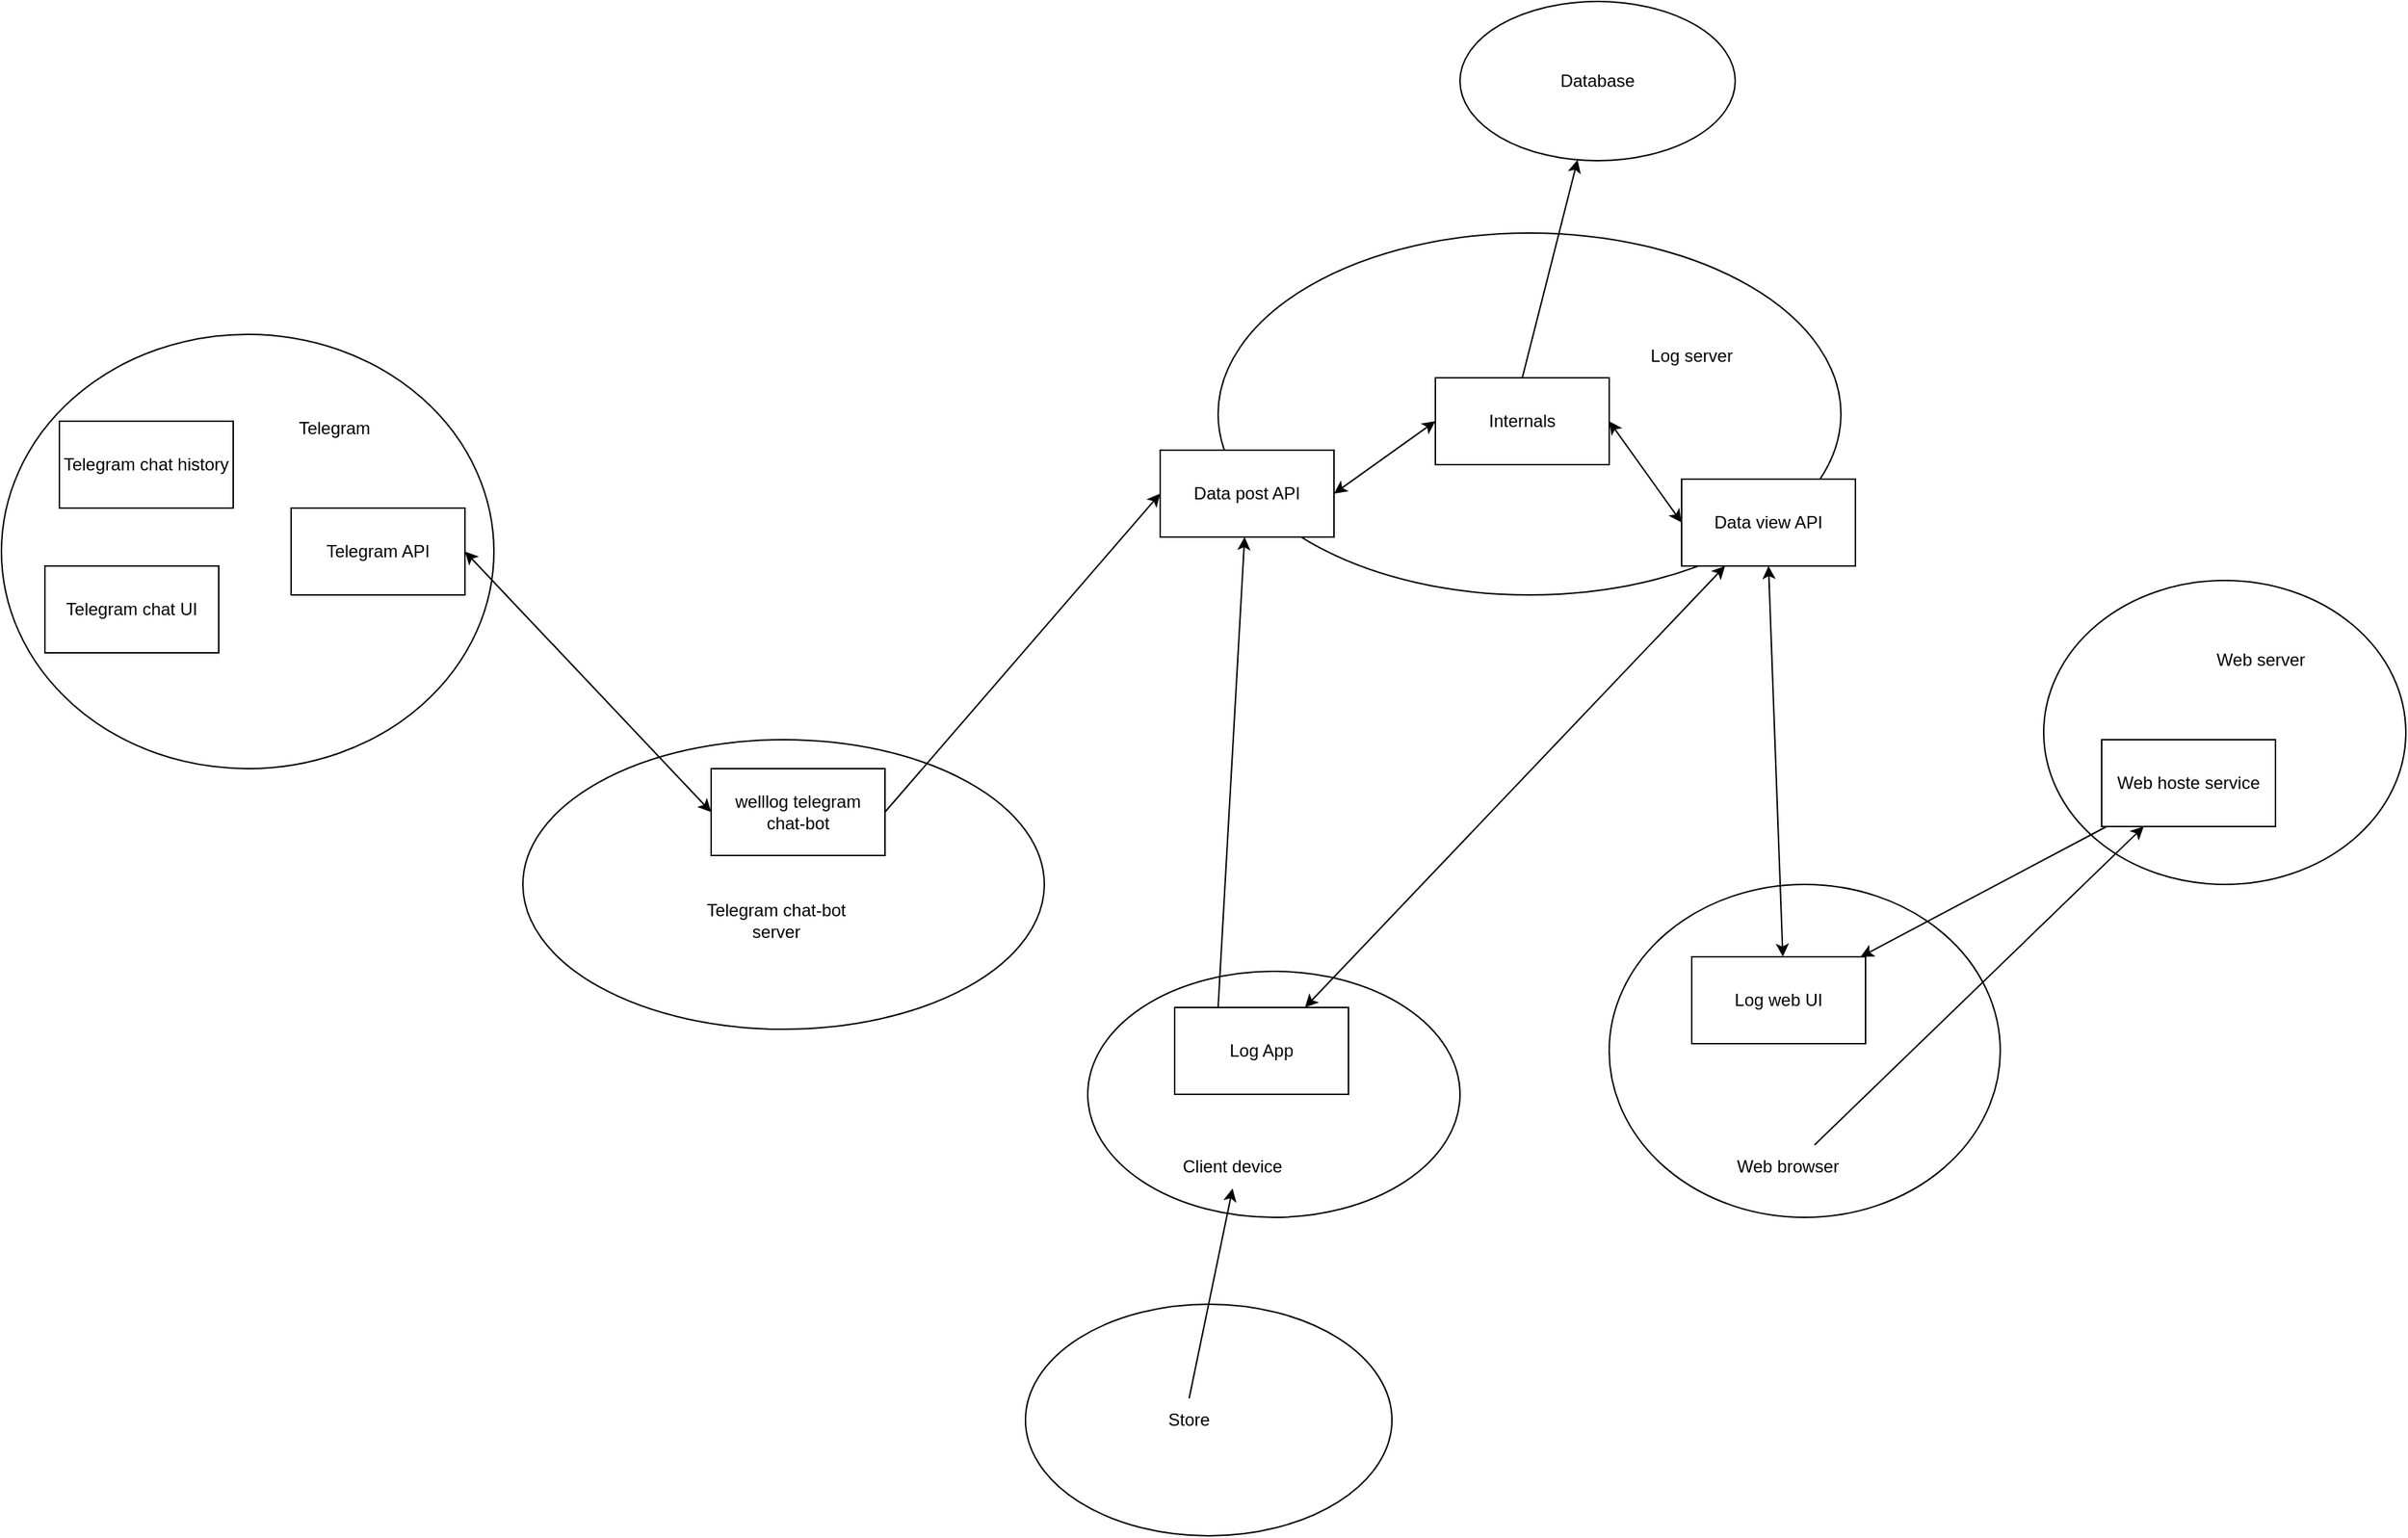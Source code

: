 <mxfile version="21.1.2" type="github" pages="2">
  <diagram name="App components" id="lCMRPWak-l99gqr__HIk">
    <mxGraphModel dx="813" dy="2799" grid="1" gridSize="10" guides="1" tooltips="1" connect="1" arrows="1" fold="1" page="1" pageScale="1" pageWidth="1654" pageHeight="2336" math="0" shadow="0">
      <root>
        <mxCell id="0" />
        <mxCell id="1" parent="0" />
        <mxCell id="uBTQGI4SKc7psDHaQZI_-4" value="" style="ellipse;whiteSpace=wrap;html=1;" parent="1" vertex="1">
          <mxGeometry x="360" y="80" width="360" height="200" as="geometry" />
        </mxCell>
        <mxCell id="ZEpah68i9C4C2sU9uKjD-15" value="" style="ellipse;whiteSpace=wrap;html=1;" parent="1" vertex="1">
          <mxGeometry x="840" y="-270" width="430" height="250" as="geometry" />
        </mxCell>
        <mxCell id="ZEpah68i9C4C2sU9uKjD-8" value="" style="ellipse;whiteSpace=wrap;html=1;" parent="1" vertex="1">
          <mxGeometry x="1110" y="180" width="270" height="230" as="geometry" />
        </mxCell>
        <mxCell id="4o0hdnLatyUBeNMG3Ewm-8" value="" style="ellipse;whiteSpace=wrap;html=1;" parent="1" vertex="1">
          <mxGeometry y="-200" width="340" height="300" as="geometry" />
        </mxCell>
        <mxCell id="4o0hdnLatyUBeNMG3Ewm-1" value="Telegram chat history" style="rounded=0;whiteSpace=wrap;html=1;" parent="1" vertex="1">
          <mxGeometry x="40" y="-140" width="120" height="60" as="geometry" />
        </mxCell>
        <mxCell id="4o0hdnLatyUBeNMG3Ewm-2" value="Telegram chat UI" style="rounded=0;whiteSpace=wrap;html=1;" parent="1" vertex="1">
          <mxGeometry x="30" y="-40" width="120" height="60" as="geometry" />
        </mxCell>
        <mxCell id="4o0hdnLatyUBeNMG3Ewm-3" value="Telegram API" style="rounded=0;whiteSpace=wrap;html=1;" parent="1" vertex="1">
          <mxGeometry x="200" y="-80" width="120" height="60" as="geometry" />
        </mxCell>
        <mxCell id="4o0hdnLatyUBeNMG3Ewm-4" value="Data view API" style="rounded=0;whiteSpace=wrap;html=1;" parent="1" vertex="1">
          <mxGeometry x="1160" y="-100" width="120" height="60" as="geometry" />
        </mxCell>
        <mxCell id="4o0hdnLatyUBeNMG3Ewm-5" value="Log web UI" style="rounded=0;whiteSpace=wrap;html=1;" parent="1" vertex="1">
          <mxGeometry x="1167" y="230" width="120" height="60" as="geometry" />
        </mxCell>
        <mxCell id="4o0hdnLatyUBeNMG3Ewm-11" value="welllog telegram&lt;br&gt;chat-bot" style="rounded=0;whiteSpace=wrap;html=1;" parent="1" vertex="1">
          <mxGeometry x="490" y="100" width="120" height="60" as="geometry" />
        </mxCell>
        <mxCell id="4o0hdnLatyUBeNMG3Ewm-12" value="" style="endArrow=classic;startArrow=classic;html=1;rounded=0;exitX=1;exitY=0.5;exitDx=0;exitDy=0;entryX=0;entryY=0.5;entryDx=0;entryDy=0;" parent="1" source="4o0hdnLatyUBeNMG3Ewm-3" target="4o0hdnLatyUBeNMG3Ewm-11" edge="1">
          <mxGeometry width="50" height="50" relative="1" as="geometry">
            <mxPoint x="380" y="160" as="sourcePoint" />
            <mxPoint x="430" y="110" as="targetPoint" />
          </mxGeometry>
        </mxCell>
        <mxCell id="ZEpah68i9C4C2sU9uKjD-6" value="" style="endArrow=classic;html=1;rounded=0;entryX=0;entryY=0.5;entryDx=0;entryDy=0;exitX=1;exitY=0.5;exitDx=0;exitDy=0;" parent="1" source="4o0hdnLatyUBeNMG3Ewm-11" target="uBTQGI4SKc7psDHaQZI_-3" edge="1">
          <mxGeometry width="50" height="50" relative="1" as="geometry">
            <mxPoint x="760" y="120" as="sourcePoint" />
            <mxPoint x="930" y="70" as="targetPoint" />
          </mxGeometry>
        </mxCell>
        <mxCell id="ZEpah68i9C4C2sU9uKjD-9" value="Web browser" style="text;html=1;strokeColor=none;fillColor=none;align=center;verticalAlign=middle;whiteSpace=wrap;rounded=0;" parent="1" vertex="1">
          <mxGeometry x="1197" y="360" width="73" height="30" as="geometry" />
        </mxCell>
        <mxCell id="ZEpah68i9C4C2sU9uKjD-10" value="" style="endArrow=classic;startArrow=classic;html=1;rounded=0;entryX=0.5;entryY=1;entryDx=0;entryDy=0;exitX=0.444;exitY=0.217;exitDx=0;exitDy=0;exitPerimeter=0;" parent="1" source="ZEpah68i9C4C2sU9uKjD-8" target="4o0hdnLatyUBeNMG3Ewm-4" edge="1">
          <mxGeometry width="50" height="50" relative="1" as="geometry">
            <mxPoint x="1150" y="60" as="sourcePoint" />
            <mxPoint x="1200" y="10" as="targetPoint" />
          </mxGeometry>
        </mxCell>
        <mxCell id="ZEpah68i9C4C2sU9uKjD-16" value="Log server" style="text;html=1;strokeColor=none;fillColor=none;align=center;verticalAlign=middle;whiteSpace=wrap;rounded=0;" parent="1" vertex="1">
          <mxGeometry x="1137" y="-200" width="60" height="30" as="geometry" />
        </mxCell>
        <mxCell id="ZEpah68i9C4C2sU9uKjD-17" value="Telegram" style="text;html=1;strokeColor=none;fillColor=none;align=center;verticalAlign=middle;whiteSpace=wrap;rounded=0;" parent="1" vertex="1">
          <mxGeometry x="200" y="-150" width="60" height="30" as="geometry" />
        </mxCell>
        <mxCell id="uBTQGI4SKc7psDHaQZI_-1" value="Internals" style="rounded=0;whiteSpace=wrap;html=1;" parent="1" vertex="1">
          <mxGeometry x="990" y="-170" width="120" height="60" as="geometry" />
        </mxCell>
        <mxCell id="uBTQGI4SKc7psDHaQZI_-2" value="" style="endArrow=classic;startArrow=classic;html=1;rounded=0;entryX=0;entryY=0.5;entryDx=0;entryDy=0;exitX=1;exitY=0.5;exitDx=0;exitDy=0;" parent="1" source="uBTQGI4SKc7psDHaQZI_-1" target="4o0hdnLatyUBeNMG3Ewm-4" edge="1">
          <mxGeometry width="50" height="50" relative="1" as="geometry">
            <mxPoint x="1010" y="-140" as="sourcePoint" />
            <mxPoint x="1060" y="-190" as="targetPoint" />
          </mxGeometry>
        </mxCell>
        <mxCell id="uBTQGI4SKc7psDHaQZI_-3" value="Data post API" style="rounded=0;whiteSpace=wrap;html=1;" parent="1" vertex="1">
          <mxGeometry x="800" y="-120" width="120" height="60" as="geometry" />
        </mxCell>
        <mxCell id="uBTQGI4SKc7psDHaQZI_-5" value="Telegram chat-bot server" style="text;html=1;strokeColor=none;fillColor=none;align=center;verticalAlign=middle;whiteSpace=wrap;rounded=0;" parent="1" vertex="1">
          <mxGeometry x="470" y="190" width="130" height="30" as="geometry" />
        </mxCell>
        <mxCell id="uBTQGI4SKc7psDHaQZI_-7" value="" style="endArrow=classic;startArrow=classic;html=1;rounded=0;exitX=1;exitY=0.5;exitDx=0;exitDy=0;entryX=0;entryY=0.5;entryDx=0;entryDy=0;" parent="1" source="uBTQGI4SKc7psDHaQZI_-3" target="uBTQGI4SKc7psDHaQZI_-1" edge="1">
          <mxGeometry width="50" height="50" relative="1" as="geometry">
            <mxPoint x="960" y="-180" as="sourcePoint" />
            <mxPoint x="1010" y="-230" as="targetPoint" />
          </mxGeometry>
        </mxCell>
        <mxCell id="N5ZWmb7-pMqlZhCN2pks-1" value="" style="ellipse;whiteSpace=wrap;html=1;" parent="1" vertex="1">
          <mxGeometry x="1410" y="-30" width="250" height="210" as="geometry" />
        </mxCell>
        <mxCell id="N5ZWmb7-pMqlZhCN2pks-2" value="Web hoste service" style="rounded=0;whiteSpace=wrap;html=1;" parent="1" vertex="1">
          <mxGeometry x="1450" y="80" width="120" height="60" as="geometry" />
        </mxCell>
        <mxCell id="N5ZWmb7-pMqlZhCN2pks-3" value="Web server" style="text;html=1;strokeColor=none;fillColor=none;align=center;verticalAlign=middle;whiteSpace=wrap;rounded=0;" parent="1" vertex="1">
          <mxGeometry x="1520" y="10" width="80" height="30" as="geometry" />
        </mxCell>
        <mxCell id="N5ZWmb7-pMqlZhCN2pks-4" value="" style="endArrow=classic;html=1;rounded=0;exitX=0.75;exitY=0;exitDx=0;exitDy=0;" parent="1" source="ZEpah68i9C4C2sU9uKjD-9" target="N5ZWmb7-pMqlZhCN2pks-2" edge="1">
          <mxGeometry width="50" height="50" relative="1" as="geometry">
            <mxPoint x="1290" y="300" as="sourcePoint" />
            <mxPoint x="1340" y="250" as="targetPoint" />
            <Array as="points" />
          </mxGeometry>
        </mxCell>
        <mxCell id="N5ZWmb7-pMqlZhCN2pks-5" value="" style="endArrow=classic;html=1;rounded=0;" parent="1" source="N5ZWmb7-pMqlZhCN2pks-2" target="4o0hdnLatyUBeNMG3Ewm-5" edge="1">
          <mxGeometry width="50" height="50" relative="1" as="geometry">
            <mxPoint x="1280" y="200" as="sourcePoint" />
            <mxPoint x="1330" y="150" as="targetPoint" />
          </mxGeometry>
        </mxCell>
        <mxCell id="lsLtu1hy2NUm3BbJYPla-1" value="Database" style="ellipse;whiteSpace=wrap;html=1;" parent="1" vertex="1">
          <mxGeometry x="1007" y="-430" width="190" height="110" as="geometry" />
        </mxCell>
        <mxCell id="lsLtu1hy2NUm3BbJYPla-3" value="" style="endArrow=classic;html=1;rounded=0;exitX=0.5;exitY=0;exitDx=0;exitDy=0;" parent="1" source="uBTQGI4SKc7psDHaQZI_-1" target="lsLtu1hy2NUm3BbJYPla-1" edge="1">
          <mxGeometry width="50" height="50" relative="1" as="geometry">
            <mxPoint x="1120" y="-250" as="sourcePoint" />
            <mxPoint x="1170" y="-300" as="targetPoint" />
          </mxGeometry>
        </mxCell>
        <mxCell id="1DCfRXjddr_bYCW_8mYE-2" value="" style="ellipse;whiteSpace=wrap;html=1;" parent="1" vertex="1">
          <mxGeometry x="750" y="240" width="257" height="170" as="geometry" />
        </mxCell>
        <mxCell id="1DCfRXjddr_bYCW_8mYE-3" value="Client device" style="text;html=1;strokeColor=none;fillColor=none;align=center;verticalAlign=middle;whiteSpace=wrap;rounded=0;" parent="1" vertex="1">
          <mxGeometry x="810" y="360" width="80" height="30" as="geometry" />
        </mxCell>
        <mxCell id="1DCfRXjddr_bYCW_8mYE-4" value="Log App" style="rounded=0;whiteSpace=wrap;html=1;" parent="1" vertex="1">
          <mxGeometry x="810" y="265" width="120" height="60" as="geometry" />
        </mxCell>
        <mxCell id="1DCfRXjddr_bYCW_8mYE-6" value="" style="ellipse;whiteSpace=wrap;html=1;" parent="1" vertex="1">
          <mxGeometry x="707" y="470" width="253" height="160" as="geometry" />
        </mxCell>
        <mxCell id="1DCfRXjddr_bYCW_8mYE-7" value="Store" style="text;html=1;strokeColor=none;fillColor=none;align=center;verticalAlign=middle;whiteSpace=wrap;rounded=0;" parent="1" vertex="1">
          <mxGeometry x="790" y="535" width="60" height="30" as="geometry" />
        </mxCell>
        <mxCell id="1DCfRXjddr_bYCW_8mYE-8" value="" style="endArrow=classic;html=1;rounded=0;exitX=0.5;exitY=0;exitDx=0;exitDy=0;entryX=0.5;entryY=1;entryDx=0;entryDy=0;" parent="1" source="1DCfRXjddr_bYCW_8mYE-7" target="1DCfRXjddr_bYCW_8mYE-3" edge="1">
          <mxGeometry width="50" height="50" relative="1" as="geometry">
            <mxPoint x="780" y="470" as="sourcePoint" />
            <mxPoint x="830" y="420" as="targetPoint" />
          </mxGeometry>
        </mxCell>
        <mxCell id="1DCfRXjddr_bYCW_8mYE-9" value="" style="endArrow=classic;html=1;rounded=0;exitX=0.25;exitY=0;exitDx=0;exitDy=0;" parent="1" source="1DCfRXjddr_bYCW_8mYE-4" target="uBTQGI4SKc7psDHaQZI_-3" edge="1">
          <mxGeometry width="50" height="50" relative="1" as="geometry">
            <mxPoint x="870" y="130" as="sourcePoint" />
            <mxPoint x="920" y="80" as="targetPoint" />
          </mxGeometry>
        </mxCell>
        <mxCell id="1DCfRXjddr_bYCW_8mYE-10" value="" style="endArrow=classic;startArrow=classic;html=1;rounded=0;entryX=0.25;entryY=1;entryDx=0;entryDy=0;exitX=0.75;exitY=0;exitDx=0;exitDy=0;" parent="1" source="1DCfRXjddr_bYCW_8mYE-4" target="4o0hdnLatyUBeNMG3Ewm-4" edge="1">
          <mxGeometry width="50" height="50" relative="1" as="geometry">
            <mxPoint x="870" y="130" as="sourcePoint" />
            <mxPoint x="920" y="80" as="targetPoint" />
          </mxGeometry>
        </mxCell>
      </root>
    </mxGraphModel>
  </diagram>
  <diagram id="-WJLu4TW2FLMwb43F3aM" name="Log Server">
    <mxGraphModel dx="813" dy="1632" grid="1" gridSize="10" guides="1" tooltips="1" connect="1" arrows="1" fold="1" page="1" pageScale="1" pageWidth="827" pageHeight="1169" math="0" shadow="0">
      <root>
        <mxCell id="0" />
        <mxCell id="1" parent="0" />
        <mxCell id="0KjxWcY00URgm0qyJEKB-1" value="" style="ellipse;whiteSpace=wrap;html=1;" vertex="1" parent="1">
          <mxGeometry x="950" y="-630" width="230" height="166" as="geometry" />
        </mxCell>
        <mxCell id="D49D9TPKwZ8nJeRIwahh-1" value="" style="ellipse;whiteSpace=wrap;html=1;" vertex="1" parent="1">
          <mxGeometry x="740" y="-410" width="670" height="370" as="geometry" />
        </mxCell>
        <mxCell id="D49D9TPKwZ8nJeRIwahh-2" value="Data view API" style="rounded=0;whiteSpace=wrap;html=1;" vertex="1" parent="1">
          <mxGeometry x="1160" y="-100" width="120" height="60" as="geometry" />
        </mxCell>
        <mxCell id="D49D9TPKwZ8nJeRIwahh-3" value="Log data provider" style="rounded=0;whiteSpace=wrap;html=1;" vertex="1" parent="1">
          <mxGeometry x="810" y="-260" width="120" height="60" as="geometry" />
        </mxCell>
        <mxCell id="D49D9TPKwZ8nJeRIwahh-4" value="Log data analyzer" style="rounded=0;whiteSpace=wrap;html=1;" vertex="1" parent="1">
          <mxGeometry x="1070" y="-370" width="120" height="60" as="geometry" />
        </mxCell>
        <mxCell id="D49D9TPKwZ8nJeRIwahh-5" value="Log data storage" style="rounded=0;whiteSpace=wrap;html=1;" vertex="1" parent="1">
          <mxGeometry x="1005" y="-550" width="120" height="60" as="geometry" />
        </mxCell>
        <mxCell id="D49D9TPKwZ8nJeRIwahh-6" value="" style="endArrow=classic;startArrow=classic;html=1;rounded=0;exitX=0.5;exitY=1;exitDx=0;exitDy=0;entryX=0;entryY=0;entryDx=0;entryDy=0;" edge="1" parent="1" source="D49D9TPKwZ8nJeRIwahh-3" target="D49D9TPKwZ8nJeRIwahh-9">
          <mxGeometry width="50" height="50" relative="1" as="geometry">
            <mxPoint x="1100" y="-120" as="sourcePoint" />
            <mxPoint x="1190" y="-150" as="targetPoint" />
          </mxGeometry>
        </mxCell>
        <mxCell id="D49D9TPKwZ8nJeRIwahh-7" value="" style="endArrow=classic;html=1;rounded=0;exitX=1;exitY=0;exitDx=0;exitDy=0;entryX=0.5;entryY=1;entryDx=0;entryDy=0;" edge="1" parent="1" source="D49D9TPKwZ8nJeRIwahh-9" target="D49D9TPKwZ8nJeRIwahh-14">
          <mxGeometry width="50" height="50" relative="1" as="geometry">
            <mxPoint x="1190" y="-150" as="sourcePoint" />
            <mxPoint x="1150" y="-170" as="targetPoint" />
          </mxGeometry>
        </mxCell>
        <mxCell id="D49D9TPKwZ8nJeRIwahh-8" value="Log server" style="text;html=1;strokeColor=none;fillColor=none;align=center;verticalAlign=middle;whiteSpace=wrap;rounded=0;" vertex="1" parent="1">
          <mxGeometry x="1280" y="-300" width="60" height="30" as="geometry" />
        </mxCell>
        <mxCell id="D49D9TPKwZ8nJeRIwahh-9" value="Log service" style="rounded=0;whiteSpace=wrap;html=1;" vertex="1" parent="1">
          <mxGeometry x="990" y="-170" width="120" height="60" as="geometry" />
        </mxCell>
        <mxCell id="D49D9TPKwZ8nJeRIwahh-10" value="" style="endArrow=classic;startArrow=classic;html=1;rounded=0;entryX=0;entryY=0.5;entryDx=0;entryDy=0;exitX=1;exitY=0.5;exitDx=0;exitDy=0;" edge="1" parent="1" source="D49D9TPKwZ8nJeRIwahh-9" target="D49D9TPKwZ8nJeRIwahh-2">
          <mxGeometry width="50" height="50" relative="1" as="geometry">
            <mxPoint x="1010" y="-140" as="sourcePoint" />
            <mxPoint x="1060" y="-190" as="targetPoint" />
          </mxGeometry>
        </mxCell>
        <mxCell id="D49D9TPKwZ8nJeRIwahh-11" value="Data post API" style="rounded=0;whiteSpace=wrap;html=1;" vertex="1" parent="1">
          <mxGeometry x="800" y="-120" width="120" height="60" as="geometry" />
        </mxCell>
        <mxCell id="D49D9TPKwZ8nJeRIwahh-12" value="" style="endArrow=classic;startArrow=classic;html=1;rounded=0;exitX=1;exitY=0.5;exitDx=0;exitDy=0;entryX=0;entryY=0.5;entryDx=0;entryDy=0;" edge="1" parent="1" source="D49D9TPKwZ8nJeRIwahh-11" target="D49D9TPKwZ8nJeRIwahh-9">
          <mxGeometry width="50" height="50" relative="1" as="geometry">
            <mxPoint x="960" y="-180" as="sourcePoint" />
            <mxPoint x="1010" y="-230" as="targetPoint" />
          </mxGeometry>
        </mxCell>
        <mxCell id="D49D9TPKwZ8nJeRIwahh-13" value="" style="endArrow=classic;html=1;rounded=0;entryX=0.5;entryY=1;entryDx=0;entryDy=0;exitX=0.5;exitY=0;exitDx=0;exitDy=0;" edge="1" parent="1" source="D49D9TPKwZ8nJeRIwahh-3" target="D49D9TPKwZ8nJeRIwahh-5">
          <mxGeometry width="50" height="50" relative="1" as="geometry">
            <mxPoint x="919" y="-282" as="sourcePoint" />
            <mxPoint x="960" y="-310" as="targetPoint" />
          </mxGeometry>
        </mxCell>
        <mxCell id="D49D9TPKwZ8nJeRIwahh-14" value="Log data processor" style="rounded=0;whiteSpace=wrap;html=1;" vertex="1" parent="1">
          <mxGeometry x="1100" y="-260" width="120" height="60" as="geometry" />
        </mxCell>
        <mxCell id="D49D9TPKwZ8nJeRIwahh-15" value="" style="endArrow=classic;html=1;rounded=0;exitX=0.642;exitY=0.017;exitDx=0;exitDy=0;exitPerimeter=0;entryX=0.5;entryY=1;entryDx=0;entryDy=0;" edge="1" parent="1" source="D49D9TPKwZ8nJeRIwahh-14" target="D49D9TPKwZ8nJeRIwahh-4">
          <mxGeometry width="50" height="50" relative="1" as="geometry">
            <mxPoint x="1020" y="-270" as="sourcePoint" />
            <mxPoint x="1070" y="-320" as="targetPoint" />
          </mxGeometry>
        </mxCell>
        <mxCell id="D49D9TPKwZ8nJeRIwahh-16" value="" style="endArrow=classic;html=1;rounded=0;exitX=0;exitY=0.5;exitDx=0;exitDy=0;entryX=1;entryY=0.5;entryDx=0;entryDy=0;" edge="1" parent="1" source="D49D9TPKwZ8nJeRIwahh-14" target="D49D9TPKwZ8nJeRIwahh-3">
          <mxGeometry width="50" height="50" relative="1" as="geometry">
            <mxPoint x="1020" y="-270" as="sourcePoint" />
            <mxPoint x="1070" y="-320" as="targetPoint" />
          </mxGeometry>
        </mxCell>
        <mxCell id="0KjxWcY00URgm0qyJEKB-2" value="Database" style="text;html=1;strokeColor=none;fillColor=none;align=center;verticalAlign=middle;whiteSpace=wrap;rounded=0;" vertex="1" parent="1">
          <mxGeometry x="1050" y="-614" width="60" height="30" as="geometry" />
        </mxCell>
      </root>
    </mxGraphModel>
  </diagram>
</mxfile>
